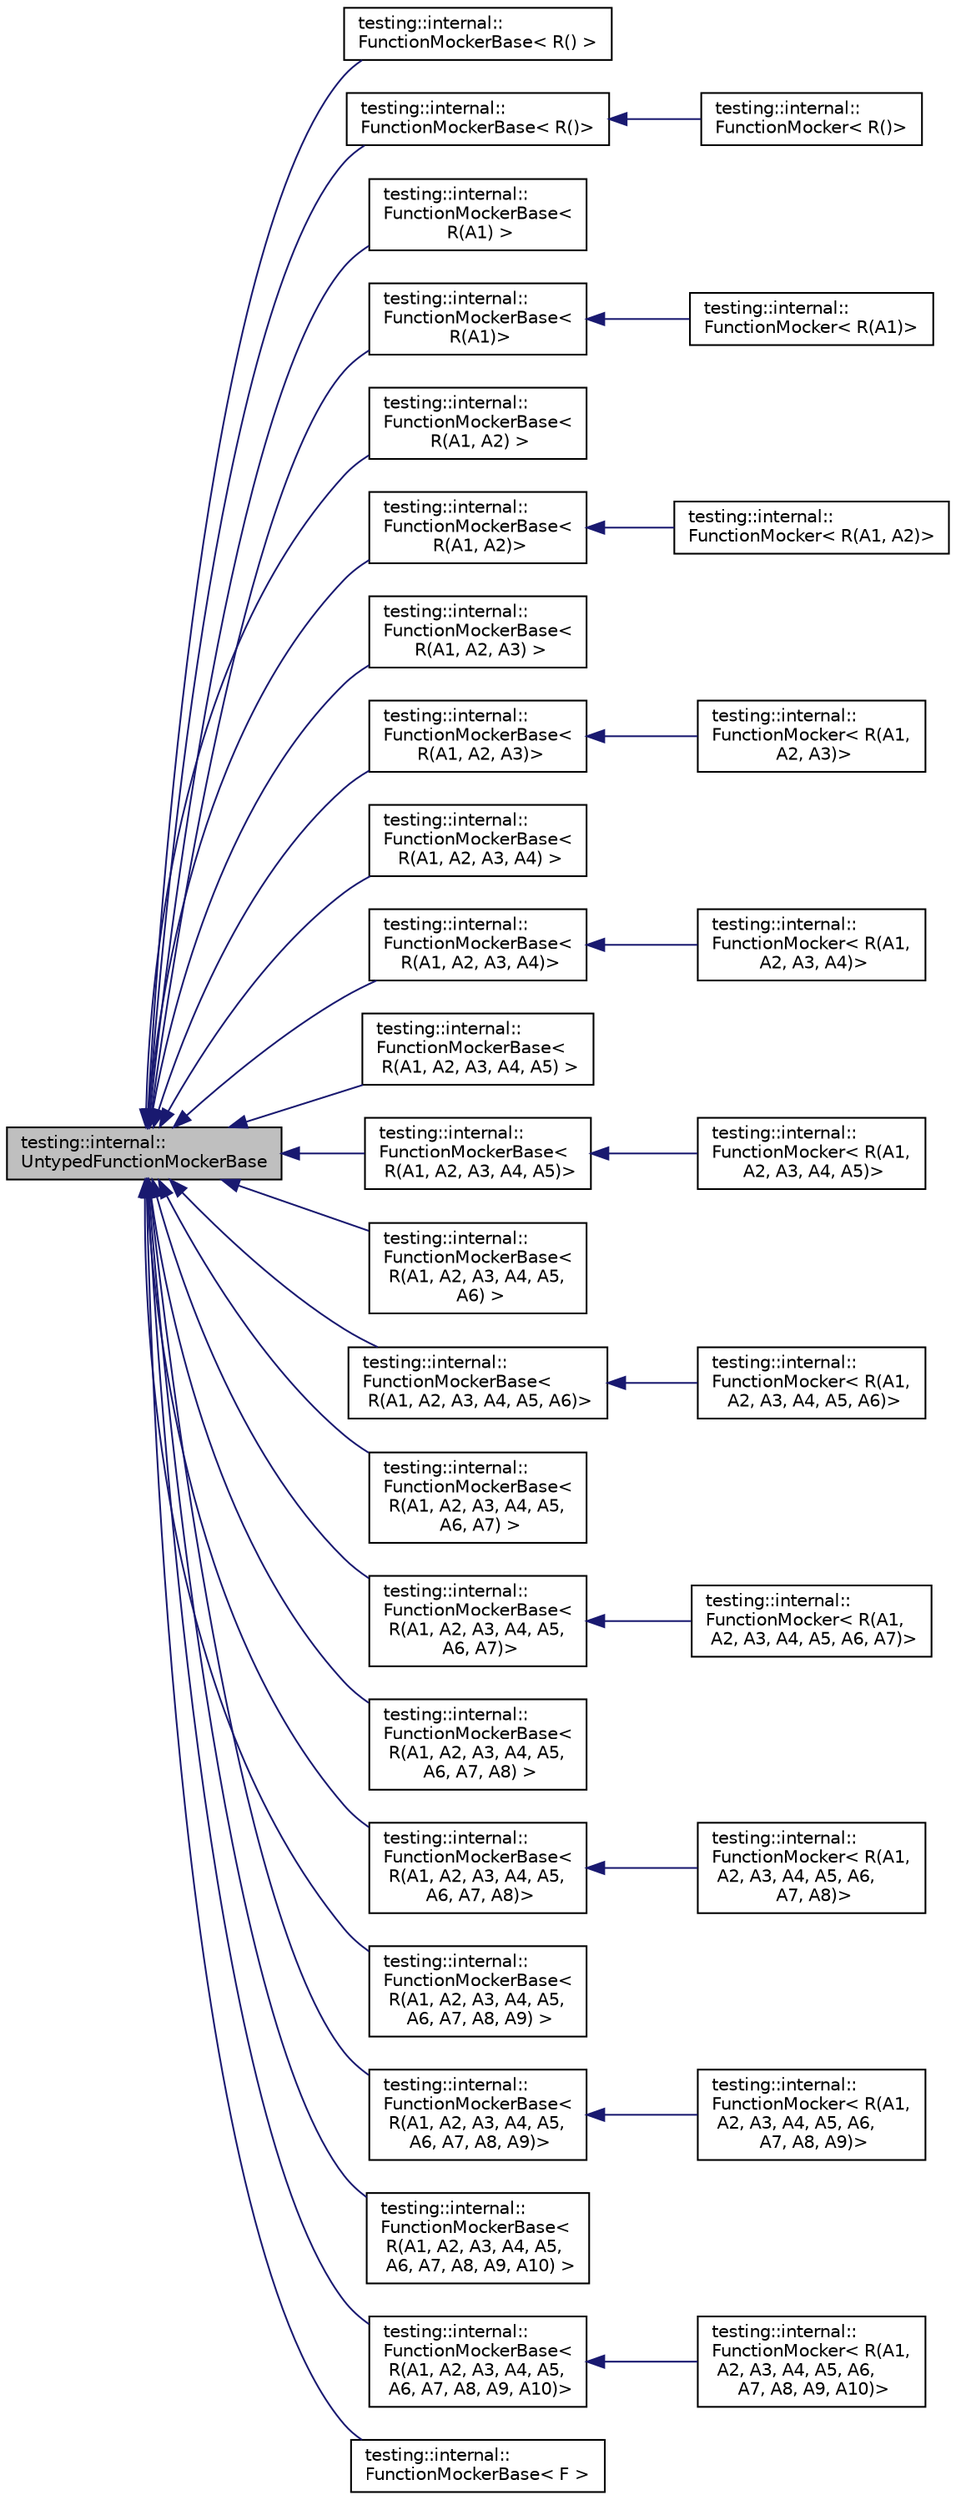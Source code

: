 digraph "testing::internal::UntypedFunctionMockerBase"
{
  edge [fontname="Helvetica",fontsize="10",labelfontname="Helvetica",labelfontsize="10"];
  node [fontname="Helvetica",fontsize="10",shape=record];
  rankdir="LR";
  Node1 [label="testing::internal::\lUntypedFunctionMockerBase",height=0.2,width=0.4,color="black", fillcolor="grey75", style="filled", fontcolor="black"];
  Node1 -> Node2 [dir="back",color="midnightblue",fontsize="10",style="solid"];
  Node2 [label="testing::internal::\lFunctionMockerBase\< R() \>",height=0.2,width=0.4,color="black", fillcolor="white", style="filled",URL="$classtesting_1_1internal_1_1_function_mocker_base.html"];
  Node1 -> Node3 [dir="back",color="midnightblue",fontsize="10",style="solid"];
  Node3 [label="testing::internal::\lFunctionMockerBase\< R()\>",height=0.2,width=0.4,color="black", fillcolor="white", style="filled",URL="$classtesting_1_1internal_1_1_function_mocker_base.html"];
  Node3 -> Node4 [dir="back",color="midnightblue",fontsize="10",style="solid"];
  Node4 [label="testing::internal::\lFunctionMocker\< R()\>",height=0.2,width=0.4,color="black", fillcolor="white", style="filled",URL="$classtesting_1_1internal_1_1_function_mocker_3_01_r_07_08_4.html"];
  Node1 -> Node5 [dir="back",color="midnightblue",fontsize="10",style="solid"];
  Node5 [label="testing::internal::\lFunctionMockerBase\<\l R(A1) \>",height=0.2,width=0.4,color="black", fillcolor="white", style="filled",URL="$classtesting_1_1internal_1_1_function_mocker_base.html"];
  Node1 -> Node6 [dir="back",color="midnightblue",fontsize="10",style="solid"];
  Node6 [label="testing::internal::\lFunctionMockerBase\<\l R(A1)\>",height=0.2,width=0.4,color="black", fillcolor="white", style="filled",URL="$classtesting_1_1internal_1_1_function_mocker_base.html"];
  Node6 -> Node7 [dir="back",color="midnightblue",fontsize="10",style="solid"];
  Node7 [label="testing::internal::\lFunctionMocker\< R(A1)\>",height=0.2,width=0.4,color="black", fillcolor="white", style="filled",URL="$classtesting_1_1internal_1_1_function_mocker_3_01_r_07_a1_08_4.html"];
  Node1 -> Node8 [dir="back",color="midnightblue",fontsize="10",style="solid"];
  Node8 [label="testing::internal::\lFunctionMockerBase\<\l R(A1, A2) \>",height=0.2,width=0.4,color="black", fillcolor="white", style="filled",URL="$classtesting_1_1internal_1_1_function_mocker_base.html"];
  Node1 -> Node9 [dir="back",color="midnightblue",fontsize="10",style="solid"];
  Node9 [label="testing::internal::\lFunctionMockerBase\<\l R(A1, A2)\>",height=0.2,width=0.4,color="black", fillcolor="white", style="filled",URL="$classtesting_1_1internal_1_1_function_mocker_base.html"];
  Node9 -> Node10 [dir="back",color="midnightblue",fontsize="10",style="solid"];
  Node10 [label="testing::internal::\lFunctionMocker\< R(A1, A2)\>",height=0.2,width=0.4,color="black", fillcolor="white", style="filled",URL="$classtesting_1_1internal_1_1_function_mocker_3_01_r_07_a1_00_01_a2_08_4.html"];
  Node1 -> Node11 [dir="back",color="midnightblue",fontsize="10",style="solid"];
  Node11 [label="testing::internal::\lFunctionMockerBase\<\l R(A1, A2, A3) \>",height=0.2,width=0.4,color="black", fillcolor="white", style="filled",URL="$classtesting_1_1internal_1_1_function_mocker_base.html"];
  Node1 -> Node12 [dir="back",color="midnightblue",fontsize="10",style="solid"];
  Node12 [label="testing::internal::\lFunctionMockerBase\<\l R(A1, A2, A3)\>",height=0.2,width=0.4,color="black", fillcolor="white", style="filled",URL="$classtesting_1_1internal_1_1_function_mocker_base.html"];
  Node12 -> Node13 [dir="back",color="midnightblue",fontsize="10",style="solid"];
  Node13 [label="testing::internal::\lFunctionMocker\< R(A1,\l A2, A3)\>",height=0.2,width=0.4,color="black", fillcolor="white", style="filled",URL="$classtesting_1_1internal_1_1_function_mocker_3_01_r_07_a1_00_01_a2_00_01_a3_08_4.html"];
  Node1 -> Node14 [dir="back",color="midnightblue",fontsize="10",style="solid"];
  Node14 [label="testing::internal::\lFunctionMockerBase\<\l R(A1, A2, A3, A4) \>",height=0.2,width=0.4,color="black", fillcolor="white", style="filled",URL="$classtesting_1_1internal_1_1_function_mocker_base.html"];
  Node1 -> Node15 [dir="back",color="midnightblue",fontsize="10",style="solid"];
  Node15 [label="testing::internal::\lFunctionMockerBase\<\l R(A1, A2, A3, A4)\>",height=0.2,width=0.4,color="black", fillcolor="white", style="filled",URL="$classtesting_1_1internal_1_1_function_mocker_base.html"];
  Node15 -> Node16 [dir="back",color="midnightblue",fontsize="10",style="solid"];
  Node16 [label="testing::internal::\lFunctionMocker\< R(A1,\l A2, A3, A4)\>",height=0.2,width=0.4,color="black", fillcolor="white", style="filled",URL="$classtesting_1_1internal_1_1_function_mocker_3_01_r_07_a1_00_01_a2_00_01_a3_00_01_a4_08_4.html"];
  Node1 -> Node17 [dir="back",color="midnightblue",fontsize="10",style="solid"];
  Node17 [label="testing::internal::\lFunctionMockerBase\<\l R(A1, A2, A3, A4, A5) \>",height=0.2,width=0.4,color="black", fillcolor="white", style="filled",URL="$classtesting_1_1internal_1_1_function_mocker_base.html"];
  Node1 -> Node18 [dir="back",color="midnightblue",fontsize="10",style="solid"];
  Node18 [label="testing::internal::\lFunctionMockerBase\<\l R(A1, A2, A3, A4, A5)\>",height=0.2,width=0.4,color="black", fillcolor="white", style="filled",URL="$classtesting_1_1internal_1_1_function_mocker_base.html"];
  Node18 -> Node19 [dir="back",color="midnightblue",fontsize="10",style="solid"];
  Node19 [label="testing::internal::\lFunctionMocker\< R(A1,\l A2, A3, A4, A5)\>",height=0.2,width=0.4,color="black", fillcolor="white", style="filled",URL="$classtesting_1_1internal_1_1_function_mocker_3_01_r_07_a1_00_01_a2_00_01_a3_00_01_a4_00_01_a5_08_4.html"];
  Node1 -> Node20 [dir="back",color="midnightblue",fontsize="10",style="solid"];
  Node20 [label="testing::internal::\lFunctionMockerBase\<\l R(A1, A2, A3, A4, A5,\l A6) \>",height=0.2,width=0.4,color="black", fillcolor="white", style="filled",URL="$classtesting_1_1internal_1_1_function_mocker_base.html"];
  Node1 -> Node21 [dir="back",color="midnightblue",fontsize="10",style="solid"];
  Node21 [label="testing::internal::\lFunctionMockerBase\<\l R(A1, A2, A3, A4, A5, A6)\>",height=0.2,width=0.4,color="black", fillcolor="white", style="filled",URL="$classtesting_1_1internal_1_1_function_mocker_base.html"];
  Node21 -> Node22 [dir="back",color="midnightblue",fontsize="10",style="solid"];
  Node22 [label="testing::internal::\lFunctionMocker\< R(A1,\l A2, A3, A4, A5, A6)\>",height=0.2,width=0.4,color="black", fillcolor="white", style="filled",URL="$classtesting_1_1internal_1_1_function_mocker_3_01_r_07_a1_00_01_a2_00_01_a3_00_01_a4_00_01_a5_00_01_a6_08_4.html"];
  Node1 -> Node23 [dir="back",color="midnightblue",fontsize="10",style="solid"];
  Node23 [label="testing::internal::\lFunctionMockerBase\<\l R(A1, A2, A3, A4, A5,\l A6, A7) \>",height=0.2,width=0.4,color="black", fillcolor="white", style="filled",URL="$classtesting_1_1internal_1_1_function_mocker_base.html"];
  Node1 -> Node24 [dir="back",color="midnightblue",fontsize="10",style="solid"];
  Node24 [label="testing::internal::\lFunctionMockerBase\<\l R(A1, A2, A3, A4, A5,\l A6, A7)\>",height=0.2,width=0.4,color="black", fillcolor="white", style="filled",URL="$classtesting_1_1internal_1_1_function_mocker_base.html"];
  Node24 -> Node25 [dir="back",color="midnightblue",fontsize="10",style="solid"];
  Node25 [label="testing::internal::\lFunctionMocker\< R(A1,\l A2, A3, A4, A5, A6, A7)\>",height=0.2,width=0.4,color="black", fillcolor="white", style="filled",URL="$classtesting_1_1internal_1_1_function_mocker_3_01_r_07_a1_00_01_a2_00_01_a3_00_01_a4_00_01_a5_00_01_a6_00_01_a7_08_4.html"];
  Node1 -> Node26 [dir="back",color="midnightblue",fontsize="10",style="solid"];
  Node26 [label="testing::internal::\lFunctionMockerBase\<\l R(A1, A2, A3, A4, A5,\l A6, A7, A8) \>",height=0.2,width=0.4,color="black", fillcolor="white", style="filled",URL="$classtesting_1_1internal_1_1_function_mocker_base.html"];
  Node1 -> Node27 [dir="back",color="midnightblue",fontsize="10",style="solid"];
  Node27 [label="testing::internal::\lFunctionMockerBase\<\l R(A1, A2, A3, A4, A5,\l A6, A7, A8)\>",height=0.2,width=0.4,color="black", fillcolor="white", style="filled",URL="$classtesting_1_1internal_1_1_function_mocker_base.html"];
  Node27 -> Node28 [dir="back",color="midnightblue",fontsize="10",style="solid"];
  Node28 [label="testing::internal::\lFunctionMocker\< R(A1,\l A2, A3, A4, A5, A6,\l A7, A8)\>",height=0.2,width=0.4,color="black", fillcolor="white", style="filled",URL="$classtesting_1_1internal_1_1_function_mocker_3_01_r_07_a1_00_01_a2_00_01_a3_00_01_a4_00_01_a5_00_01_a6_00_01_a7_00_01_a8_08_4.html"];
  Node1 -> Node29 [dir="back",color="midnightblue",fontsize="10",style="solid"];
  Node29 [label="testing::internal::\lFunctionMockerBase\<\l R(A1, A2, A3, A4, A5,\l A6, A7, A8, A9) \>",height=0.2,width=0.4,color="black", fillcolor="white", style="filled",URL="$classtesting_1_1internal_1_1_function_mocker_base.html"];
  Node1 -> Node30 [dir="back",color="midnightblue",fontsize="10",style="solid"];
  Node30 [label="testing::internal::\lFunctionMockerBase\<\l R(A1, A2, A3, A4, A5,\l A6, A7, A8, A9)\>",height=0.2,width=0.4,color="black", fillcolor="white", style="filled",URL="$classtesting_1_1internal_1_1_function_mocker_base.html"];
  Node30 -> Node31 [dir="back",color="midnightblue",fontsize="10",style="solid"];
  Node31 [label="testing::internal::\lFunctionMocker\< R(A1,\l A2, A3, A4, A5, A6,\l A7, A8, A9)\>",height=0.2,width=0.4,color="black", fillcolor="white", style="filled",URL="$classtesting_1_1internal_1_1_function_mocker_3_01_r_07_a1_00_01_a2_00_01_a3_00_01_a4_00_01_a5_00d00d8722bf1ad86ca8049508f133d393.html"];
  Node1 -> Node32 [dir="back",color="midnightblue",fontsize="10",style="solid"];
  Node32 [label="testing::internal::\lFunctionMockerBase\<\l R(A1, A2, A3, A4, A5,\l A6, A7, A8, A9, A10) \>",height=0.2,width=0.4,color="black", fillcolor="white", style="filled",URL="$classtesting_1_1internal_1_1_function_mocker_base.html"];
  Node1 -> Node33 [dir="back",color="midnightblue",fontsize="10",style="solid"];
  Node33 [label="testing::internal::\lFunctionMockerBase\<\l R(A1, A2, A3, A4, A5,\l A6, A7, A8, A9, A10)\>",height=0.2,width=0.4,color="black", fillcolor="white", style="filled",URL="$classtesting_1_1internal_1_1_function_mocker_base.html"];
  Node33 -> Node34 [dir="back",color="midnightblue",fontsize="10",style="solid"];
  Node34 [label="testing::internal::\lFunctionMocker\< R(A1,\l A2, A3, A4, A5, A6,\l A7, A8, A9, A10)\>",height=0.2,width=0.4,color="black", fillcolor="white", style="filled",URL="$classtesting_1_1internal_1_1_function_mocker_3_01_r_07_a1_00_01_a2_00_01_a3_00_01_a4_00_01_a5_0038b5baf41d3183579372e0e15a9db969.html"];
  Node1 -> Node35 [dir="back",color="midnightblue",fontsize="10",style="solid"];
  Node35 [label="testing::internal::\lFunctionMockerBase\< F \>",height=0.2,width=0.4,color="black", fillcolor="white", style="filled",URL="$classtesting_1_1internal_1_1_function_mocker_base.html"];
}
